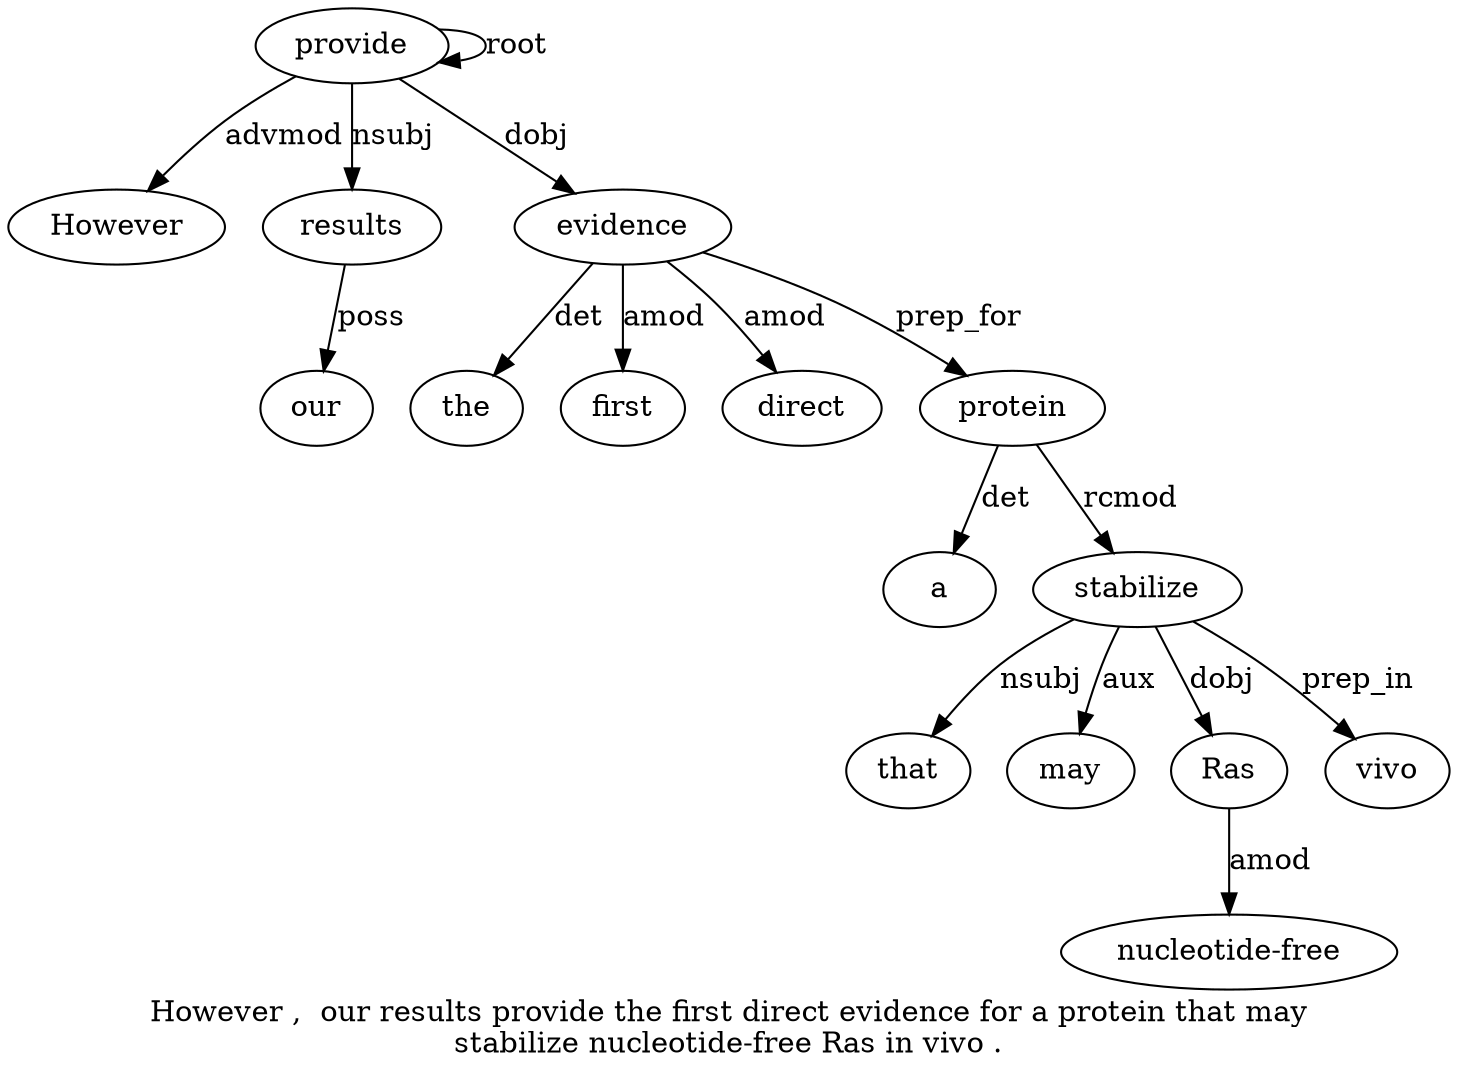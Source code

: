 digraph "However ,  our results provide the first direct evidence for a protein that may stabilize nucleotide-free Ras in vivo ." {
label="However ,  our results provide the first direct evidence for a protein that may
stabilize nucleotide-free Ras in vivo .";
provide5 [style=filled, fillcolor=white, label=provide];
However1 [style=filled, fillcolor=white, label=However];
provide5 -> However1  [label=advmod];
results4 [style=filled, fillcolor=white, label=results];
our3 [style=filled, fillcolor=white, label=our];
results4 -> our3  [label=poss];
provide5 -> results4  [label=nsubj];
provide5 -> provide5  [label=root];
evidence9 [style=filled, fillcolor=white, label=evidence];
the6 [style=filled, fillcolor=white, label=the];
evidence9 -> the6  [label=det];
first7 [style=filled, fillcolor=white, label=first];
evidence9 -> first7  [label=amod];
direct8 [style=filled, fillcolor=white, label=direct];
evidence9 -> direct8  [label=amod];
provide5 -> evidence9  [label=dobj];
protein12 [style=filled, fillcolor=white, label=protein];
a11 [style=filled, fillcolor=white, label=a];
protein12 -> a11  [label=det];
evidence9 -> protein12  [label=prep_for];
stabilize15 [style=filled, fillcolor=white, label=stabilize];
that13 [style=filled, fillcolor=white, label=that];
stabilize15 -> that13  [label=nsubj];
may14 [style=filled, fillcolor=white, label=may];
stabilize15 -> may14  [label=aux];
protein12 -> stabilize15  [label=rcmod];
Ras17 [style=filled, fillcolor=white, label=Ras];
"nucleotide-free16" [style=filled, fillcolor=white, label="nucleotide-free"];
Ras17 -> "nucleotide-free16"  [label=amod];
stabilize15 -> Ras17  [label=dobj];
vivo19 [style=filled, fillcolor=white, label=vivo];
stabilize15 -> vivo19  [label=prep_in];
}
